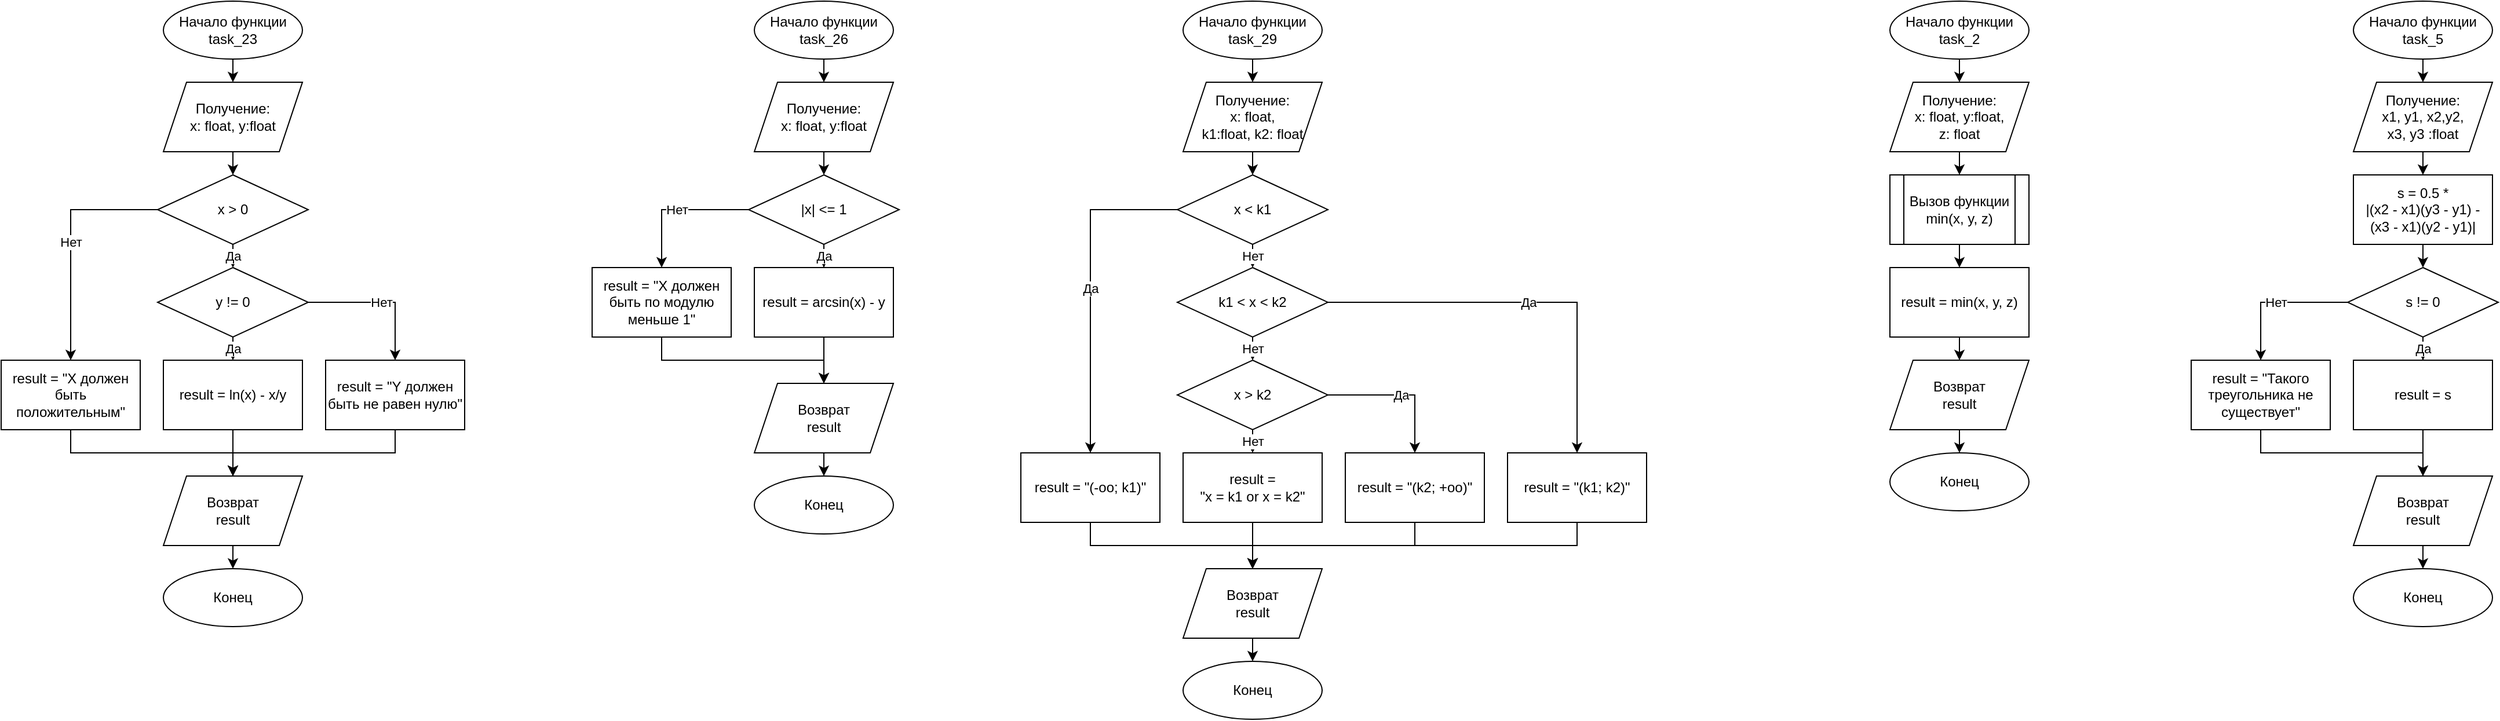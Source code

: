 <mxfile version="18.0.6" type="device"><diagram id="fy7bF9oc1e-lyIdLBtI0" name="Страница 1"><mxGraphModel dx="782" dy="1225" grid="1" gridSize="10" guides="1" tooltips="1" connect="1" arrows="1" fold="1" page="1" pageScale="1" pageWidth="1654" pageHeight="1169" math="0" shadow="0"><root><mxCell id="0"/><mxCell id="1" parent="0"/><mxCell id="-KACWOmgYeYfXQYV5Vk6-10" style="edgeStyle=orthogonalEdgeStyle;rounded=0;orthogonalLoop=1;jettySize=auto;html=1;exitX=0.5;exitY=1;exitDx=0;exitDy=0;entryX=0.5;entryY=0;entryDx=0;entryDy=0;" edge="1" parent="1" source="-KACWOmgYeYfXQYV5Vk6-1" target="-KACWOmgYeYfXQYV5Vk6-3"><mxGeometry relative="1" as="geometry"/></mxCell><mxCell id="-KACWOmgYeYfXQYV5Vk6-1" value="Начало функции task_23" style="ellipse;whiteSpace=wrap;html=1;" vertex="1" parent="1"><mxGeometry x="240" y="240" width="120" height="50" as="geometry"/></mxCell><mxCell id="-KACWOmgYeYfXQYV5Vk6-2" value="Конец" style="ellipse;whiteSpace=wrap;html=1;" vertex="1" parent="1"><mxGeometry x="240" y="730" width="120" height="50" as="geometry"/></mxCell><mxCell id="-KACWOmgYeYfXQYV5Vk6-11" style="edgeStyle=orthogonalEdgeStyle;rounded=0;orthogonalLoop=1;jettySize=auto;html=1;exitX=0.5;exitY=1;exitDx=0;exitDy=0;entryX=0.5;entryY=0;entryDx=0;entryDy=0;" edge="1" parent="1" source="-KACWOmgYeYfXQYV5Vk6-3" target="-KACWOmgYeYfXQYV5Vk6-5"><mxGeometry relative="1" as="geometry"/></mxCell><mxCell id="-KACWOmgYeYfXQYV5Vk6-3" value="Получение:&lt;br&gt;x: float, y:float" style="shape=parallelogram;perimeter=parallelogramPerimeter;whiteSpace=wrap;html=1;fixedSize=1;" vertex="1" parent="1"><mxGeometry x="240" y="310" width="120" height="60" as="geometry"/></mxCell><mxCell id="-KACWOmgYeYfXQYV5Vk6-19" style="edgeStyle=orthogonalEdgeStyle;rounded=0;orthogonalLoop=1;jettySize=auto;html=1;exitX=0.5;exitY=1;exitDx=0;exitDy=0;entryX=0.5;entryY=0;entryDx=0;entryDy=0;" edge="1" parent="1" source="-KACWOmgYeYfXQYV5Vk6-4" target="-KACWOmgYeYfXQYV5Vk6-2"><mxGeometry relative="1" as="geometry"/></mxCell><mxCell id="-KACWOmgYeYfXQYV5Vk6-4" value="Возврат&lt;br&gt;result" style="shape=parallelogram;perimeter=parallelogramPerimeter;whiteSpace=wrap;html=1;fixedSize=1;" vertex="1" parent="1"><mxGeometry x="240" y="650" width="120" height="60" as="geometry"/></mxCell><mxCell id="-KACWOmgYeYfXQYV5Vk6-12" value="Да" style="edgeStyle=orthogonalEdgeStyle;rounded=0;orthogonalLoop=1;jettySize=auto;html=1;exitX=0.5;exitY=1;exitDx=0;exitDy=0;entryX=0.5;entryY=0;entryDx=0;entryDy=0;" edge="1" parent="1" source="-KACWOmgYeYfXQYV5Vk6-5" target="-KACWOmgYeYfXQYV5Vk6-6"><mxGeometry relative="1" as="geometry"/></mxCell><mxCell id="-KACWOmgYeYfXQYV5Vk6-14" value="Нет" style="edgeStyle=orthogonalEdgeStyle;rounded=0;orthogonalLoop=1;jettySize=auto;html=1;exitX=0;exitY=0.5;exitDx=0;exitDy=0;entryX=0.5;entryY=0;entryDx=0;entryDy=0;" edge="1" parent="1" source="-KACWOmgYeYfXQYV5Vk6-5" target="-KACWOmgYeYfXQYV5Vk6-8"><mxGeometry relative="1" as="geometry"/></mxCell><mxCell id="-KACWOmgYeYfXQYV5Vk6-5" value="x &amp;gt; 0" style="rhombus;whiteSpace=wrap;html=1;" vertex="1" parent="1"><mxGeometry x="235" y="390" width="130" height="60" as="geometry"/></mxCell><mxCell id="-KACWOmgYeYfXQYV5Vk6-13" value="Да" style="edgeStyle=orthogonalEdgeStyle;rounded=0;orthogonalLoop=1;jettySize=auto;html=1;exitX=0.5;exitY=1;exitDx=0;exitDy=0;entryX=0.5;entryY=0;entryDx=0;entryDy=0;" edge="1" parent="1" source="-KACWOmgYeYfXQYV5Vk6-6" target="-KACWOmgYeYfXQYV5Vk6-7"><mxGeometry relative="1" as="geometry"/></mxCell><mxCell id="-KACWOmgYeYfXQYV5Vk6-15" value="Нет" style="edgeStyle=orthogonalEdgeStyle;rounded=0;orthogonalLoop=1;jettySize=auto;html=1;exitX=1;exitY=0.5;exitDx=0;exitDy=0;entryX=0.5;entryY=0;entryDx=0;entryDy=0;" edge="1" parent="1" source="-KACWOmgYeYfXQYV5Vk6-6" target="-KACWOmgYeYfXQYV5Vk6-9"><mxGeometry relative="1" as="geometry"/></mxCell><mxCell id="-KACWOmgYeYfXQYV5Vk6-6" value="y != 0" style="rhombus;whiteSpace=wrap;html=1;" vertex="1" parent="1"><mxGeometry x="235" y="470" width="130" height="60" as="geometry"/></mxCell><mxCell id="-KACWOmgYeYfXQYV5Vk6-17" style="edgeStyle=orthogonalEdgeStyle;rounded=0;orthogonalLoop=1;jettySize=auto;html=1;exitX=0.5;exitY=1;exitDx=0;exitDy=0;entryX=0.5;entryY=0;entryDx=0;entryDy=0;" edge="1" parent="1" source="-KACWOmgYeYfXQYV5Vk6-7" target="-KACWOmgYeYfXQYV5Vk6-4"><mxGeometry relative="1" as="geometry"/></mxCell><mxCell id="-KACWOmgYeYfXQYV5Vk6-7" value="result = ln(x) - x/y" style="rounded=0;whiteSpace=wrap;html=1;" vertex="1" parent="1"><mxGeometry x="240" y="550" width="120" height="60" as="geometry"/></mxCell><mxCell id="-KACWOmgYeYfXQYV5Vk6-16" style="edgeStyle=orthogonalEdgeStyle;rounded=0;orthogonalLoop=1;jettySize=auto;html=1;exitX=0.5;exitY=1;exitDx=0;exitDy=0;entryX=0.5;entryY=0;entryDx=0;entryDy=0;" edge="1" parent="1" source="-KACWOmgYeYfXQYV5Vk6-8" target="-KACWOmgYeYfXQYV5Vk6-4"><mxGeometry relative="1" as="geometry"/></mxCell><mxCell id="-KACWOmgYeYfXQYV5Vk6-8" value="result = &quot;X должен быть положительным&quot;" style="rounded=0;whiteSpace=wrap;html=1;" vertex="1" parent="1"><mxGeometry x="100" y="550" width="120" height="60" as="geometry"/></mxCell><mxCell id="-KACWOmgYeYfXQYV5Vk6-18" style="edgeStyle=orthogonalEdgeStyle;rounded=0;orthogonalLoop=1;jettySize=auto;html=1;exitX=0.5;exitY=1;exitDx=0;exitDy=0;entryX=0.5;entryY=0;entryDx=0;entryDy=0;" edge="1" parent="1" source="-KACWOmgYeYfXQYV5Vk6-9" target="-KACWOmgYeYfXQYV5Vk6-4"><mxGeometry relative="1" as="geometry"/></mxCell><mxCell id="-KACWOmgYeYfXQYV5Vk6-9" value="result = &quot;Y должен быть не равен нулю&quot;" style="rounded=0;whiteSpace=wrap;html=1;" vertex="1" parent="1"><mxGeometry x="380" y="550" width="120" height="60" as="geometry"/></mxCell><mxCell id="-KACWOmgYeYfXQYV5Vk6-20" style="edgeStyle=orthogonalEdgeStyle;rounded=0;orthogonalLoop=1;jettySize=auto;html=1;exitX=0.5;exitY=1;exitDx=0;exitDy=0;entryX=0.5;entryY=0;entryDx=0;entryDy=0;" edge="1" parent="1" source="-KACWOmgYeYfXQYV5Vk6-21" target="-KACWOmgYeYfXQYV5Vk6-24"><mxGeometry relative="1" as="geometry"/></mxCell><mxCell id="-KACWOmgYeYfXQYV5Vk6-21" value="Начало функции task_26" style="ellipse;whiteSpace=wrap;html=1;" vertex="1" parent="1"><mxGeometry x="750" y="240" width="120" height="50" as="geometry"/></mxCell><mxCell id="-KACWOmgYeYfXQYV5Vk6-22" value="Конец" style="ellipse;whiteSpace=wrap;html=1;" vertex="1" parent="1"><mxGeometry x="750" y="650" width="120" height="50" as="geometry"/></mxCell><mxCell id="-KACWOmgYeYfXQYV5Vk6-23" style="edgeStyle=orthogonalEdgeStyle;rounded=0;orthogonalLoop=1;jettySize=auto;html=1;exitX=0.5;exitY=1;exitDx=0;exitDy=0;entryX=0.5;entryY=0;entryDx=0;entryDy=0;" edge="1" parent="1" source="-KACWOmgYeYfXQYV5Vk6-24" target="-KACWOmgYeYfXQYV5Vk6-29"><mxGeometry relative="1" as="geometry"/></mxCell><mxCell id="-KACWOmgYeYfXQYV5Vk6-24" value="Получение:&lt;br&gt;x: float, y:float" style="shape=parallelogram;perimeter=parallelogramPerimeter;whiteSpace=wrap;html=1;fixedSize=1;" vertex="1" parent="1"><mxGeometry x="750" y="310" width="120" height="60" as="geometry"/></mxCell><mxCell id="-KACWOmgYeYfXQYV5Vk6-25" style="edgeStyle=orthogonalEdgeStyle;rounded=0;orthogonalLoop=1;jettySize=auto;html=1;exitX=0.5;exitY=1;exitDx=0;exitDy=0;entryX=0.5;entryY=0;entryDx=0;entryDy=0;" edge="1" parent="1" source="-KACWOmgYeYfXQYV5Vk6-26" target="-KACWOmgYeYfXQYV5Vk6-22"><mxGeometry relative="1" as="geometry"/></mxCell><mxCell id="-KACWOmgYeYfXQYV5Vk6-26" value="Возврат&lt;br&gt;result" style="shape=parallelogram;perimeter=parallelogramPerimeter;whiteSpace=wrap;html=1;fixedSize=1;" vertex="1" parent="1"><mxGeometry x="750" y="570" width="120" height="60" as="geometry"/></mxCell><mxCell id="-KACWOmgYeYfXQYV5Vk6-27" value="Да" style="edgeStyle=orthogonalEdgeStyle;rounded=0;orthogonalLoop=1;jettySize=auto;html=1;exitX=0.5;exitY=1;exitDx=0;exitDy=0;" edge="1" parent="1" source="-KACWOmgYeYfXQYV5Vk6-29" target="-KACWOmgYeYfXQYV5Vk6-34"><mxGeometry relative="1" as="geometry"><mxPoint x="810" y="470" as="targetPoint"/></mxGeometry></mxCell><mxCell id="-KACWOmgYeYfXQYV5Vk6-28" value="Нет" style="edgeStyle=orthogonalEdgeStyle;rounded=0;orthogonalLoop=1;jettySize=auto;html=1;exitX=0;exitY=0.5;exitDx=0;exitDy=0;entryX=0.5;entryY=0;entryDx=0;entryDy=0;" edge="1" parent="1" source="-KACWOmgYeYfXQYV5Vk6-29" target="-KACWOmgYeYfXQYV5Vk6-36"><mxGeometry relative="1" as="geometry"/></mxCell><mxCell id="-KACWOmgYeYfXQYV5Vk6-29" value="|x| &amp;lt;= 1" style="rhombus;whiteSpace=wrap;html=1;" vertex="1" parent="1"><mxGeometry x="745" y="390" width="130" height="60" as="geometry"/></mxCell><mxCell id="-KACWOmgYeYfXQYV5Vk6-33" style="edgeStyle=orthogonalEdgeStyle;rounded=0;orthogonalLoop=1;jettySize=auto;html=1;exitX=0.5;exitY=1;exitDx=0;exitDy=0;entryX=0.5;entryY=0;entryDx=0;entryDy=0;" edge="1" parent="1" source="-KACWOmgYeYfXQYV5Vk6-34" target="-KACWOmgYeYfXQYV5Vk6-26"><mxGeometry relative="1" as="geometry"/></mxCell><mxCell id="-KACWOmgYeYfXQYV5Vk6-34" value="result = arcsin(x) - y" style="rounded=0;whiteSpace=wrap;html=1;" vertex="1" parent="1"><mxGeometry x="750" y="470" width="120" height="60" as="geometry"/></mxCell><mxCell id="-KACWOmgYeYfXQYV5Vk6-35" style="edgeStyle=orthogonalEdgeStyle;rounded=0;orthogonalLoop=1;jettySize=auto;html=1;exitX=0.5;exitY=1;exitDx=0;exitDy=0;entryX=0.5;entryY=0;entryDx=0;entryDy=0;" edge="1" parent="1" source="-KACWOmgYeYfXQYV5Vk6-36" target="-KACWOmgYeYfXQYV5Vk6-26"><mxGeometry relative="1" as="geometry"/></mxCell><mxCell id="-KACWOmgYeYfXQYV5Vk6-36" value="result = &quot;X должен быть по модулю меньше 1&quot;" style="rounded=0;whiteSpace=wrap;html=1;" vertex="1" parent="1"><mxGeometry x="610" y="470" width="120" height="60" as="geometry"/></mxCell><mxCell id="-KACWOmgYeYfXQYV5Vk6-39" style="edgeStyle=orthogonalEdgeStyle;rounded=0;orthogonalLoop=1;jettySize=auto;html=1;exitX=0.5;exitY=1;exitDx=0;exitDy=0;entryX=0.5;entryY=0;entryDx=0;entryDy=0;" edge="1" parent="1" source="-KACWOmgYeYfXQYV5Vk6-40" target="-KACWOmgYeYfXQYV5Vk6-43"><mxGeometry relative="1" as="geometry"/></mxCell><mxCell id="-KACWOmgYeYfXQYV5Vk6-40" value="Начало функции task_29" style="ellipse;whiteSpace=wrap;html=1;" vertex="1" parent="1"><mxGeometry x="1120" y="240" width="120" height="50" as="geometry"/></mxCell><mxCell id="-KACWOmgYeYfXQYV5Vk6-41" value="Конец" style="ellipse;whiteSpace=wrap;html=1;" vertex="1" parent="1"><mxGeometry x="1120" y="810" width="120" height="50" as="geometry"/></mxCell><mxCell id="-KACWOmgYeYfXQYV5Vk6-42" style="edgeStyle=orthogonalEdgeStyle;rounded=0;orthogonalLoop=1;jettySize=auto;html=1;exitX=0.5;exitY=1;exitDx=0;exitDy=0;entryX=0.5;entryY=0;entryDx=0;entryDy=0;" edge="1" parent="1" source="-KACWOmgYeYfXQYV5Vk6-43" target="-KACWOmgYeYfXQYV5Vk6-48"><mxGeometry relative="1" as="geometry"/></mxCell><mxCell id="-KACWOmgYeYfXQYV5Vk6-43" value="Получение:&lt;br&gt;x: float, &lt;br&gt;k1:float, k2: float" style="shape=parallelogram;perimeter=parallelogramPerimeter;whiteSpace=wrap;html=1;fixedSize=1;" vertex="1" parent="1"><mxGeometry x="1120" y="310" width="120" height="60" as="geometry"/></mxCell><mxCell id="-KACWOmgYeYfXQYV5Vk6-44" style="edgeStyle=orthogonalEdgeStyle;rounded=0;orthogonalLoop=1;jettySize=auto;html=1;exitX=0.5;exitY=1;exitDx=0;exitDy=0;entryX=0.5;entryY=0;entryDx=0;entryDy=0;" edge="1" parent="1" source="-KACWOmgYeYfXQYV5Vk6-45" target="-KACWOmgYeYfXQYV5Vk6-41"><mxGeometry relative="1" as="geometry"/></mxCell><mxCell id="-KACWOmgYeYfXQYV5Vk6-45" value="Возврат&lt;br&gt;result" style="shape=parallelogram;perimeter=parallelogramPerimeter;whiteSpace=wrap;html=1;fixedSize=1;" vertex="1" parent="1"><mxGeometry x="1120" y="730" width="120" height="60" as="geometry"/></mxCell><mxCell id="-KACWOmgYeYfXQYV5Vk6-46" value="Нет" style="edgeStyle=orthogonalEdgeStyle;rounded=0;orthogonalLoop=1;jettySize=auto;html=1;exitX=0.5;exitY=1;exitDx=0;exitDy=0;entryX=0.5;entryY=0;entryDx=0;entryDy=0;" edge="1" parent="1" source="-KACWOmgYeYfXQYV5Vk6-48" target="-KACWOmgYeYfXQYV5Vk6-51"><mxGeometry relative="1" as="geometry"/></mxCell><mxCell id="-KACWOmgYeYfXQYV5Vk6-47" value="Да" style="edgeStyle=orthogonalEdgeStyle;rounded=0;orthogonalLoop=1;jettySize=auto;html=1;exitX=0;exitY=0.5;exitDx=0;exitDy=0;entryX=0.5;entryY=0;entryDx=0;entryDy=0;" edge="1" parent="1" source="-KACWOmgYeYfXQYV5Vk6-48" target="-KACWOmgYeYfXQYV5Vk6-55"><mxGeometry relative="1" as="geometry"/></mxCell><mxCell id="-KACWOmgYeYfXQYV5Vk6-48" value="x &amp;lt; k1" style="rhombus;whiteSpace=wrap;html=1;" vertex="1" parent="1"><mxGeometry x="1115" y="390" width="130" height="60" as="geometry"/></mxCell><mxCell id="-KACWOmgYeYfXQYV5Vk6-50" value="Да" style="edgeStyle=orthogonalEdgeStyle;rounded=0;orthogonalLoop=1;jettySize=auto;html=1;exitX=1;exitY=0.5;exitDx=0;exitDy=0;entryX=0.5;entryY=0;entryDx=0;entryDy=0;" edge="1" parent="1" source="-KACWOmgYeYfXQYV5Vk6-51" target="-KACWOmgYeYfXQYV5Vk6-57"><mxGeometry relative="1" as="geometry"/></mxCell><mxCell id="-KACWOmgYeYfXQYV5Vk6-59" value="Нет" style="edgeStyle=orthogonalEdgeStyle;rounded=0;orthogonalLoop=1;jettySize=auto;html=1;exitX=0.5;exitY=1;exitDx=0;exitDy=0;entryX=0.5;entryY=0;entryDx=0;entryDy=0;" edge="1" parent="1" source="-KACWOmgYeYfXQYV5Vk6-51" target="-KACWOmgYeYfXQYV5Vk6-58"><mxGeometry relative="1" as="geometry"/></mxCell><mxCell id="-KACWOmgYeYfXQYV5Vk6-51" value="k1 &amp;lt; x &amp;lt; k2" style="rhombus;whiteSpace=wrap;html=1;" vertex="1" parent="1"><mxGeometry x="1115" y="470" width="130" height="60" as="geometry"/></mxCell><mxCell id="-KACWOmgYeYfXQYV5Vk6-52" style="edgeStyle=orthogonalEdgeStyle;rounded=0;orthogonalLoop=1;jettySize=auto;html=1;exitX=0.5;exitY=1;exitDx=0;exitDy=0;entryX=0.5;entryY=0;entryDx=0;entryDy=0;" edge="1" parent="1" source="-KACWOmgYeYfXQYV5Vk6-53" target="-KACWOmgYeYfXQYV5Vk6-45"><mxGeometry relative="1" as="geometry"/></mxCell><mxCell id="-KACWOmgYeYfXQYV5Vk6-53" value="result = &lt;br&gt;&quot;x = k1 or x = k2&quot;" style="rounded=0;whiteSpace=wrap;html=1;" vertex="1" parent="1"><mxGeometry x="1120" y="630" width="120" height="60" as="geometry"/></mxCell><mxCell id="-KACWOmgYeYfXQYV5Vk6-54" style="edgeStyle=orthogonalEdgeStyle;rounded=0;orthogonalLoop=1;jettySize=auto;html=1;exitX=0.5;exitY=1;exitDx=0;exitDy=0;entryX=0.5;entryY=0;entryDx=0;entryDy=0;" edge="1" parent="1" source="-KACWOmgYeYfXQYV5Vk6-55" target="-KACWOmgYeYfXQYV5Vk6-45"><mxGeometry relative="1" as="geometry"/></mxCell><mxCell id="-KACWOmgYeYfXQYV5Vk6-55" value="result = &quot;(-oo; k1)&quot;" style="rounded=0;whiteSpace=wrap;html=1;" vertex="1" parent="1"><mxGeometry x="980" y="630" width="120" height="60" as="geometry"/></mxCell><mxCell id="-KACWOmgYeYfXQYV5Vk6-56" style="edgeStyle=orthogonalEdgeStyle;rounded=0;orthogonalLoop=1;jettySize=auto;html=1;exitX=0.5;exitY=1;exitDx=0;exitDy=0;entryX=0.5;entryY=0;entryDx=0;entryDy=0;" edge="1" parent="1" source="-KACWOmgYeYfXQYV5Vk6-57" target="-KACWOmgYeYfXQYV5Vk6-45"><mxGeometry relative="1" as="geometry"/></mxCell><mxCell id="-KACWOmgYeYfXQYV5Vk6-57" value="result = &quot;(k1; k2)&quot;" style="rounded=0;whiteSpace=wrap;html=1;" vertex="1" parent="1"><mxGeometry x="1400" y="630" width="120" height="60" as="geometry"/></mxCell><mxCell id="-KACWOmgYeYfXQYV5Vk6-60" value="Нет" style="edgeStyle=orthogonalEdgeStyle;rounded=0;orthogonalLoop=1;jettySize=auto;html=1;exitX=0.5;exitY=1;exitDx=0;exitDy=0;entryX=0.5;entryY=0;entryDx=0;entryDy=0;" edge="1" parent="1" source="-KACWOmgYeYfXQYV5Vk6-58" target="-KACWOmgYeYfXQYV5Vk6-53"><mxGeometry relative="1" as="geometry"/></mxCell><mxCell id="-KACWOmgYeYfXQYV5Vk6-62" value="Да" style="edgeStyle=orthogonalEdgeStyle;rounded=0;orthogonalLoop=1;jettySize=auto;html=1;exitX=1;exitY=0.5;exitDx=0;exitDy=0;entryX=0.5;entryY=0;entryDx=0;entryDy=0;" edge="1" parent="1" source="-KACWOmgYeYfXQYV5Vk6-58" target="-KACWOmgYeYfXQYV5Vk6-61"><mxGeometry relative="1" as="geometry"/></mxCell><mxCell id="-KACWOmgYeYfXQYV5Vk6-58" value="x &amp;gt; k2" style="rhombus;whiteSpace=wrap;html=1;" vertex="1" parent="1"><mxGeometry x="1115" y="550" width="130" height="60" as="geometry"/></mxCell><mxCell id="-KACWOmgYeYfXQYV5Vk6-63" style="edgeStyle=orthogonalEdgeStyle;rounded=0;orthogonalLoop=1;jettySize=auto;html=1;exitX=0.5;exitY=1;exitDx=0;exitDy=0;entryX=0.5;entryY=0;entryDx=0;entryDy=0;" edge="1" parent="1" source="-KACWOmgYeYfXQYV5Vk6-61" target="-KACWOmgYeYfXQYV5Vk6-45"><mxGeometry relative="1" as="geometry"/></mxCell><mxCell id="-KACWOmgYeYfXQYV5Vk6-61" value="result = &quot;(k2; +oo)&quot;" style="rounded=0;whiteSpace=wrap;html=1;" vertex="1" parent="1"><mxGeometry x="1260" y="630" width="120" height="60" as="geometry"/></mxCell><mxCell id="-KACWOmgYeYfXQYV5Vk6-64" style="edgeStyle=orthogonalEdgeStyle;rounded=0;orthogonalLoop=1;jettySize=auto;html=1;exitX=0.5;exitY=1;exitDx=0;exitDy=0;entryX=0.5;entryY=0;entryDx=0;entryDy=0;" edge="1" parent="1" source="-KACWOmgYeYfXQYV5Vk6-65" target="-KACWOmgYeYfXQYV5Vk6-68"><mxGeometry relative="1" as="geometry"/></mxCell><mxCell id="-KACWOmgYeYfXQYV5Vk6-65" value="Начало функции task_2" style="ellipse;whiteSpace=wrap;html=1;" vertex="1" parent="1"><mxGeometry x="1730" y="240" width="120" height="50" as="geometry"/></mxCell><mxCell id="-KACWOmgYeYfXQYV5Vk6-66" value="Конец" style="ellipse;whiteSpace=wrap;html=1;" vertex="1" parent="1"><mxGeometry x="1730" y="630" width="120" height="50" as="geometry"/></mxCell><mxCell id="-KACWOmgYeYfXQYV5Vk6-67" style="edgeStyle=orthogonalEdgeStyle;rounded=0;orthogonalLoop=1;jettySize=auto;html=1;exitX=0.5;exitY=1;exitDx=0;exitDy=0;entryX=0.5;entryY=0;entryDx=0;entryDy=0;" edge="1" parent="1" source="-KACWOmgYeYfXQYV5Vk6-68" target="-KACWOmgYeYfXQYV5Vk6-78"><mxGeometry relative="1" as="geometry"><mxPoint x="1790" y="390" as="targetPoint"/></mxGeometry></mxCell><mxCell id="-KACWOmgYeYfXQYV5Vk6-68" value="Получение:&lt;br&gt;x: float, y:float, &lt;br&gt;z: float" style="shape=parallelogram;perimeter=parallelogramPerimeter;whiteSpace=wrap;html=1;fixedSize=1;" vertex="1" parent="1"><mxGeometry x="1730" y="310" width="120" height="60" as="geometry"/></mxCell><mxCell id="-KACWOmgYeYfXQYV5Vk6-69" style="edgeStyle=orthogonalEdgeStyle;rounded=0;orthogonalLoop=1;jettySize=auto;html=1;exitX=0.5;exitY=1;exitDx=0;exitDy=0;entryX=0.5;entryY=0;entryDx=0;entryDy=0;" edge="1" parent="1" source="-KACWOmgYeYfXQYV5Vk6-70" target="-KACWOmgYeYfXQYV5Vk6-66"><mxGeometry relative="1" as="geometry"/></mxCell><mxCell id="-KACWOmgYeYfXQYV5Vk6-70" value="Возврат&lt;br&gt;result" style="shape=parallelogram;perimeter=parallelogramPerimeter;whiteSpace=wrap;html=1;fixedSize=1;" vertex="1" parent="1"><mxGeometry x="1730" y="550" width="120" height="60" as="geometry"/></mxCell><mxCell id="-KACWOmgYeYfXQYV5Vk6-74" style="edgeStyle=orthogonalEdgeStyle;rounded=0;orthogonalLoop=1;jettySize=auto;html=1;exitX=0.5;exitY=1;exitDx=0;exitDy=0;entryX=0.5;entryY=0;entryDx=0;entryDy=0;" edge="1" parent="1" source="-KACWOmgYeYfXQYV5Vk6-75" target="-KACWOmgYeYfXQYV5Vk6-70"><mxGeometry relative="1" as="geometry"/></mxCell><mxCell id="-KACWOmgYeYfXQYV5Vk6-75" value="result = min(x, y, z)" style="rounded=0;whiteSpace=wrap;html=1;" vertex="1" parent="1"><mxGeometry x="1730" y="470" width="120" height="60" as="geometry"/></mxCell><mxCell id="-KACWOmgYeYfXQYV5Vk6-79" style="edgeStyle=orthogonalEdgeStyle;rounded=0;orthogonalLoop=1;jettySize=auto;html=1;exitX=0.5;exitY=1;exitDx=0;exitDy=0;entryX=0.5;entryY=0;entryDx=0;entryDy=0;" edge="1" parent="1" source="-KACWOmgYeYfXQYV5Vk6-78" target="-KACWOmgYeYfXQYV5Vk6-75"><mxGeometry relative="1" as="geometry"/></mxCell><mxCell id="-KACWOmgYeYfXQYV5Vk6-78" value="Вызов функции min(x, y, z)" style="shape=process;whiteSpace=wrap;html=1;backgroundOutline=1;" vertex="1" parent="1"><mxGeometry x="1730" y="390" width="120" height="60" as="geometry"/></mxCell><mxCell id="-KACWOmgYeYfXQYV5Vk6-80" style="edgeStyle=orthogonalEdgeStyle;rounded=0;orthogonalLoop=1;jettySize=auto;html=1;exitX=0.5;exitY=1;exitDx=0;exitDy=0;entryX=0.5;entryY=0;entryDx=0;entryDy=0;" edge="1" parent="1" source="-KACWOmgYeYfXQYV5Vk6-81" target="-KACWOmgYeYfXQYV5Vk6-84"><mxGeometry relative="1" as="geometry"/></mxCell><mxCell id="-KACWOmgYeYfXQYV5Vk6-81" value="Начало функции task_5" style="ellipse;whiteSpace=wrap;html=1;" vertex="1" parent="1"><mxGeometry x="2130" y="240" width="120" height="50" as="geometry"/></mxCell><mxCell id="-KACWOmgYeYfXQYV5Vk6-82" value="Конец" style="ellipse;whiteSpace=wrap;html=1;" vertex="1" parent="1"><mxGeometry x="2130" y="730" width="120" height="50" as="geometry"/></mxCell><mxCell id="-KACWOmgYeYfXQYV5Vk6-83" style="edgeStyle=orthogonalEdgeStyle;rounded=0;orthogonalLoop=1;jettySize=auto;html=1;exitX=0.5;exitY=1;exitDx=0;exitDy=0;entryX=0.5;entryY=0;entryDx=0;entryDy=0;" edge="1" parent="1" source="-KACWOmgYeYfXQYV5Vk6-94" target="-KACWOmgYeYfXQYV5Vk6-89"><mxGeometry relative="1" as="geometry"><mxPoint x="2190" y="470" as="sourcePoint"/></mxGeometry></mxCell><mxCell id="-KACWOmgYeYfXQYV5Vk6-95" style="edgeStyle=orthogonalEdgeStyle;rounded=0;orthogonalLoop=1;jettySize=auto;html=1;exitX=0.5;exitY=1;exitDx=0;exitDy=0;entryX=0.5;entryY=0;entryDx=0;entryDy=0;" edge="1" parent="1" source="-KACWOmgYeYfXQYV5Vk6-84" target="-KACWOmgYeYfXQYV5Vk6-94"><mxGeometry relative="1" as="geometry"/></mxCell><mxCell id="-KACWOmgYeYfXQYV5Vk6-84" value="Получение:&lt;br&gt;x1, y1, x2,y2, &lt;br&gt;x3, y3 :float" style="shape=parallelogram;perimeter=parallelogramPerimeter;whiteSpace=wrap;html=1;fixedSize=1;" vertex="1" parent="1"><mxGeometry x="2130" y="310" width="120" height="60" as="geometry"/></mxCell><mxCell id="-KACWOmgYeYfXQYV5Vk6-85" style="edgeStyle=orthogonalEdgeStyle;rounded=0;orthogonalLoop=1;jettySize=auto;html=1;exitX=0.5;exitY=1;exitDx=0;exitDy=0;entryX=0.5;entryY=0;entryDx=0;entryDy=0;" edge="1" parent="1" source="-KACWOmgYeYfXQYV5Vk6-86" target="-KACWOmgYeYfXQYV5Vk6-82"><mxGeometry relative="1" as="geometry"/></mxCell><mxCell id="-KACWOmgYeYfXQYV5Vk6-86" value="Возврат&lt;br&gt;result" style="shape=parallelogram;perimeter=parallelogramPerimeter;whiteSpace=wrap;html=1;fixedSize=1;" vertex="1" parent="1"><mxGeometry x="2130" y="650" width="120" height="60" as="geometry"/></mxCell><mxCell id="-KACWOmgYeYfXQYV5Vk6-87" value="Да" style="edgeStyle=orthogonalEdgeStyle;rounded=0;orthogonalLoop=1;jettySize=auto;html=1;exitX=0.5;exitY=1;exitDx=0;exitDy=0;" edge="1" parent="1" source="-KACWOmgYeYfXQYV5Vk6-89" target="-KACWOmgYeYfXQYV5Vk6-91"><mxGeometry relative="1" as="geometry"><mxPoint x="2190" y="570" as="targetPoint"/></mxGeometry></mxCell><mxCell id="-KACWOmgYeYfXQYV5Vk6-88" value="Нет" style="edgeStyle=orthogonalEdgeStyle;rounded=0;orthogonalLoop=1;jettySize=auto;html=1;exitX=0;exitY=0.5;exitDx=0;exitDy=0;entryX=0.5;entryY=0;entryDx=0;entryDy=0;" edge="1" parent="1" source="-KACWOmgYeYfXQYV5Vk6-89" target="-KACWOmgYeYfXQYV5Vk6-93"><mxGeometry relative="1" as="geometry"/></mxCell><mxCell id="-KACWOmgYeYfXQYV5Vk6-89" value="s != 0" style="rhombus;whiteSpace=wrap;html=1;" vertex="1" parent="1"><mxGeometry x="2125" y="470" width="130" height="60" as="geometry"/></mxCell><mxCell id="-KACWOmgYeYfXQYV5Vk6-90" style="edgeStyle=orthogonalEdgeStyle;rounded=0;orthogonalLoop=1;jettySize=auto;html=1;exitX=0.5;exitY=1;exitDx=0;exitDy=0;entryX=0.5;entryY=0;entryDx=0;entryDy=0;" edge="1" parent="1" source="-KACWOmgYeYfXQYV5Vk6-91" target="-KACWOmgYeYfXQYV5Vk6-86"><mxGeometry relative="1" as="geometry"/></mxCell><mxCell id="-KACWOmgYeYfXQYV5Vk6-91" value="result = s" style="rounded=0;whiteSpace=wrap;html=1;" vertex="1" parent="1"><mxGeometry x="2130" y="550" width="120" height="60" as="geometry"/></mxCell><mxCell id="-KACWOmgYeYfXQYV5Vk6-92" style="edgeStyle=orthogonalEdgeStyle;rounded=0;orthogonalLoop=1;jettySize=auto;html=1;exitX=0.5;exitY=1;exitDx=0;exitDy=0;entryX=0.5;entryY=0;entryDx=0;entryDy=0;" edge="1" parent="1" source="-KACWOmgYeYfXQYV5Vk6-93" target="-KACWOmgYeYfXQYV5Vk6-86"><mxGeometry relative="1" as="geometry"/></mxCell><mxCell id="-KACWOmgYeYfXQYV5Vk6-93" value="result = &quot;Такого треугольника не существует&quot;" style="rounded=0;whiteSpace=wrap;html=1;" vertex="1" parent="1"><mxGeometry x="1990" y="550" width="120" height="60" as="geometry"/></mxCell><mxCell id="-KACWOmgYeYfXQYV5Vk6-94" value="s = 0.5 * &lt;br&gt;|(x2 - x1)(y3 - y1) - (x3 - x1)(y2 - y1)|" style="rounded=0;whiteSpace=wrap;html=1;" vertex="1" parent="1"><mxGeometry x="2130" y="390" width="120" height="60" as="geometry"/></mxCell></root></mxGraphModel></diagram></mxfile>